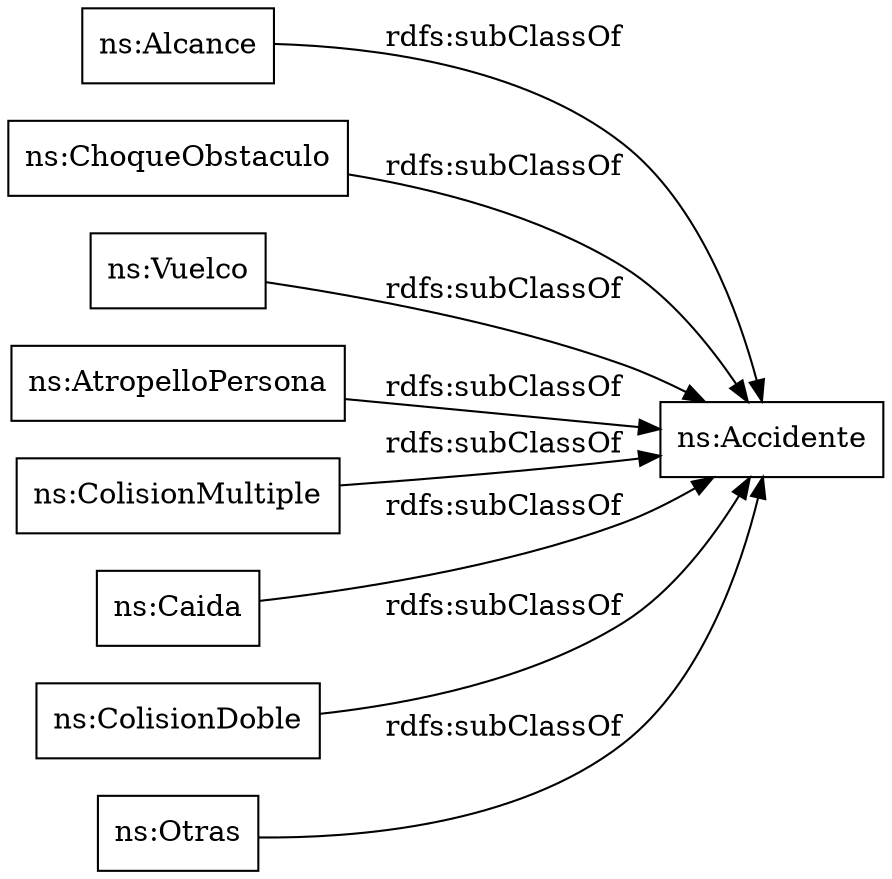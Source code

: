 digraph ar2dtool_diagram { 
rankdir=LR;
size="1000"
node [shape = rectangle, color="black"]; "ns:Alcance" "ns:ChoqueObstaculo" "ns:Vuelco" "ns:AtropelloPersona" "ns:ColisionMultiple" "ns:Caida" "ns:ColisionDoble" "ns:Otras" "ns:Accidente" ; /*classes style*/
	"ns:ColisionMultiple" -> "ns:Accidente" [ label = "rdfs:subClassOf" ];
	"ns:Otras" -> "ns:Accidente" [ label = "rdfs:subClassOf" ];
	"ns:Caida" -> "ns:Accidente" [ label = "rdfs:subClassOf" ];
	"ns:ChoqueObstaculo" -> "ns:Accidente" [ label = "rdfs:subClassOf" ];
	"ns:ColisionDoble" -> "ns:Accidente" [ label = "rdfs:subClassOf" ];
	"ns:Vuelco" -> "ns:Accidente" [ label = "rdfs:subClassOf" ];
	"ns:AtropelloPersona" -> "ns:Accidente" [ label = "rdfs:subClassOf" ];
	"ns:Alcance" -> "ns:Accidente" [ label = "rdfs:subClassOf" ];

}
